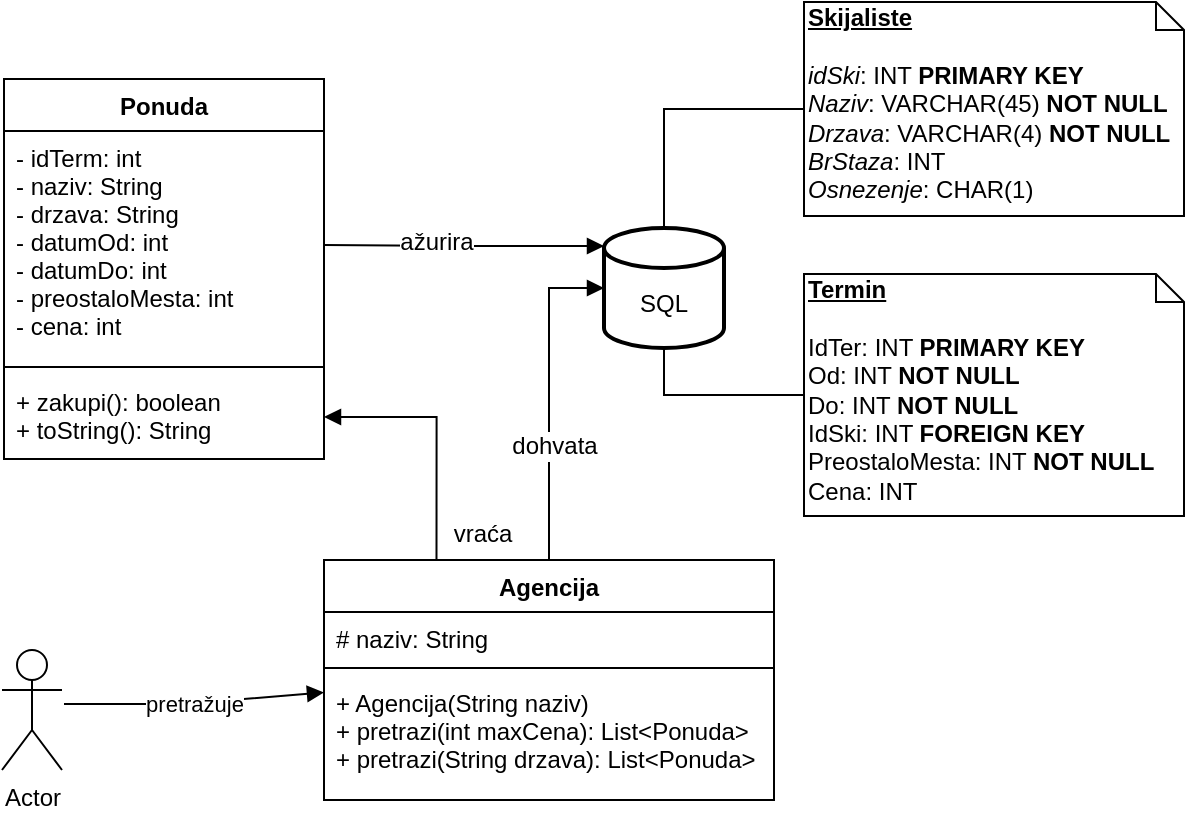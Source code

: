 <mxfile version="10.7.4" type="device"><diagram id="T2EeYLW0yqgD4FirB1f3" name="Page-1"><mxGraphModel dx="1154" dy="1863" grid="1" gridSize="10" guides="1" tooltips="1" connect="1" arrows="1" fold="1" page="1" pageScale="1" pageWidth="850" pageHeight="1100" math="0" shadow="0"><root><mxCell id="0"/><mxCell id="1" parent="0"/><mxCell id="traWc_eUQgcCEjH1AxoJ-1" value="Ponuda" style="swimlane;fontStyle=1;align=center;verticalAlign=top;childLayout=stackLayout;horizontal=1;startSize=26;horizontalStack=0;resizeParent=1;resizeParentMax=0;resizeLast=0;collapsible=1;marginBottom=0;" vertex="1" parent="1"><mxGeometry x="210" y="-658.5" width="160" height="190" as="geometry"/></mxCell><mxCell id="traWc_eUQgcCEjH1AxoJ-2" value="- idTerm: int&#xA;- naziv: String&#xA;- drzava: String&#xA;- datumOd: int&#xA;- datumDo: int&#xA;- preostaloMesta: int&#xA;- cena: int&#xA;" style="text;strokeColor=none;fillColor=none;align=left;verticalAlign=top;spacingLeft=4;spacingRight=4;overflow=hidden;rotatable=0;points=[[0,0.5],[1,0.5]];portConstraint=eastwest;" vertex="1" parent="traWc_eUQgcCEjH1AxoJ-1"><mxGeometry y="26" width="160" height="114" as="geometry"/></mxCell><mxCell id="traWc_eUQgcCEjH1AxoJ-3" value="" style="line;strokeWidth=1;fillColor=none;align=left;verticalAlign=middle;spacingTop=-1;spacingLeft=3;spacingRight=3;rotatable=0;labelPosition=right;points=[];portConstraint=eastwest;" vertex="1" parent="traWc_eUQgcCEjH1AxoJ-1"><mxGeometry y="140" width="160" height="8" as="geometry"/></mxCell><mxCell id="traWc_eUQgcCEjH1AxoJ-4" value="+ zakupi(): boolean&#xA;+ toString(): String&#xA;" style="text;strokeColor=none;fillColor=none;align=left;verticalAlign=top;spacingLeft=4;spacingRight=4;overflow=hidden;rotatable=0;points=[[0,0.5],[1,0.5]];portConstraint=eastwest;" vertex="1" parent="traWc_eUQgcCEjH1AxoJ-1"><mxGeometry y="148" width="160" height="42" as="geometry"/></mxCell><mxCell id="traWc_eUQgcCEjH1AxoJ-5" value="Agencija" style="swimlane;fontStyle=1;align=center;verticalAlign=top;childLayout=stackLayout;horizontal=1;startSize=26;horizontalStack=0;resizeParent=1;resizeParentMax=0;resizeLast=0;collapsible=1;marginBottom=0;" vertex="1" parent="1"><mxGeometry x="370" y="-418" width="225" height="120" as="geometry"/></mxCell><mxCell id="traWc_eUQgcCEjH1AxoJ-6" value="# naziv: String" style="text;strokeColor=none;fillColor=none;align=left;verticalAlign=top;spacingLeft=4;spacingRight=4;overflow=hidden;rotatable=0;points=[[0,0.5],[1,0.5]];portConstraint=eastwest;" vertex="1" parent="traWc_eUQgcCEjH1AxoJ-5"><mxGeometry y="26" width="225" height="24" as="geometry"/></mxCell><mxCell id="traWc_eUQgcCEjH1AxoJ-7" value="" style="line;strokeWidth=1;fillColor=none;align=left;verticalAlign=middle;spacingTop=-1;spacingLeft=3;spacingRight=3;rotatable=0;labelPosition=right;points=[];portConstraint=eastwest;" vertex="1" parent="traWc_eUQgcCEjH1AxoJ-5"><mxGeometry y="50" width="225" height="8" as="geometry"/></mxCell><mxCell id="traWc_eUQgcCEjH1AxoJ-8" value="+ Agencija(String naziv)&#xA;+ pretrazi(int maxCena): List&lt;Ponuda&gt;&#xA;+ pretrazi(String drzava): List&lt;Ponuda&gt;" style="text;strokeColor=none;fillColor=none;align=left;verticalAlign=top;spacingLeft=4;spacingRight=4;overflow=hidden;rotatable=0;points=[[0,0.5],[1,0.5]];portConstraint=eastwest;" vertex="1" parent="traWc_eUQgcCEjH1AxoJ-5"><mxGeometry y="58" width="225" height="62" as="geometry"/></mxCell><mxCell id="traWc_eUQgcCEjH1AxoJ-9" value="Actor" style="shape=umlActor;verticalLabelPosition=bottom;labelBackgroundColor=#ffffff;verticalAlign=top;html=1;" vertex="1" parent="1"><mxGeometry x="209" y="-373" width="30" height="60" as="geometry"/></mxCell><mxCell id="traWc_eUQgcCEjH1AxoJ-29" style="edgeStyle=orthogonalEdgeStyle;rounded=0;orthogonalLoop=1;jettySize=auto;html=1;exitX=0;exitY=0.5;exitDx=0;exitDy=0;exitPerimeter=0;entryX=0.5;entryY=0;entryDx=0;entryDy=0;endArrow=none;endFill=0;startArrow=block;startFill=1;" edge="1" parent="1" source="traWc_eUQgcCEjH1AxoJ-19" target="traWc_eUQgcCEjH1AxoJ-5"><mxGeometry relative="1" as="geometry"/></mxCell><mxCell id="traWc_eUQgcCEjH1AxoJ-41" value="dohvata" style="text;html=1;resizable=0;points=[];align=center;verticalAlign=middle;labelBackgroundColor=#ffffff;" vertex="1" connectable="0" parent="traWc_eUQgcCEjH1AxoJ-29"><mxGeometry x="0.301" y="2" relative="1" as="geometry"><mxPoint as="offset"/></mxGeometry></mxCell><mxCell id="traWc_eUQgcCEjH1AxoJ-31" style="edgeStyle=orthogonalEdgeStyle;rounded=0;orthogonalLoop=1;jettySize=auto;html=1;exitX=0;exitY=0.15;exitDx=0;exitDy=0;exitPerimeter=0;entryX=1;entryY=0.5;entryDx=0;entryDy=0;endArrow=none;endFill=0;startArrow=block;startFill=1;" edge="1" parent="1" source="traWc_eUQgcCEjH1AxoJ-19" target="traWc_eUQgcCEjH1AxoJ-2"><mxGeometry relative="1" as="geometry"/></mxCell><mxCell id="traWc_eUQgcCEjH1AxoJ-42" value="ažurira" style="text;html=1;resizable=0;points=[];align=center;verticalAlign=middle;labelBackgroundColor=#ffffff;" vertex="1" connectable="0" parent="traWc_eUQgcCEjH1AxoJ-31"><mxGeometry x="0.2" y="-2" relative="1" as="geometry"><mxPoint as="offset"/></mxGeometry></mxCell><mxCell id="traWc_eUQgcCEjH1AxoJ-19" value="&lt;br&gt;&lt;div&gt;SQL&lt;/div&gt;" style="strokeWidth=2;html=1;shape=mxgraph.flowchart.database;whiteSpace=wrap;" vertex="1" parent="1"><mxGeometry x="510" y="-584" width="60" height="60" as="geometry"/></mxCell><mxCell id="traWc_eUQgcCEjH1AxoJ-25" style="edgeStyle=orthogonalEdgeStyle;rounded=0;orthogonalLoop=1;jettySize=auto;html=1;exitX=0;exitY=0.5;exitDx=0;exitDy=0;exitPerimeter=0;entryX=0.5;entryY=0;entryDx=0;entryDy=0;entryPerimeter=0;endArrow=none;endFill=0;" edge="1" parent="1" source="traWc_eUQgcCEjH1AxoJ-20" target="traWc_eUQgcCEjH1AxoJ-19"><mxGeometry relative="1" as="geometry"/></mxCell><mxCell id="traWc_eUQgcCEjH1AxoJ-20" value="&lt;div&gt;&lt;u&gt;&lt;b&gt;Skijaliste&lt;/b&gt;&lt;/u&gt;&lt;/div&gt;&lt;div&gt;&lt;u&gt;&lt;b&gt;&lt;br&gt;&lt;/b&gt;&lt;/u&gt;&lt;/div&gt;&lt;div&gt;&lt;i&gt;idSki&lt;/i&gt;: INT &lt;b&gt;PRIMARY KEY&lt;/b&gt;&lt;br&gt;&lt;/div&gt;&lt;div&gt;&lt;i&gt;Naziv&lt;/i&gt;: VARCHAR(45) &lt;b&gt;NOT NULL&lt;/b&gt;&lt;br&gt;&lt;/div&gt;&lt;div&gt;&lt;i&gt;Drzava&lt;/i&gt;: VARCHAR(4) &lt;b&gt;NOT NULL&lt;/b&gt;&lt;br&gt;&lt;/div&gt;&lt;div&gt;&lt;i&gt;BrStaza&lt;/i&gt;: INT&lt;/div&gt;&lt;div&gt;&lt;i&gt;Osnezenje&lt;/i&gt;: CHAR(1)&lt;br&gt;&lt;/div&gt;" style="shape=note;whiteSpace=wrap;html=1;size=14;verticalAlign=top;align=left;spacingTop=-6;" vertex="1" parent="1"><mxGeometry x="610" y="-697" width="190" height="107" as="geometry"/></mxCell><mxCell id="traWc_eUQgcCEjH1AxoJ-28" style="edgeStyle=orthogonalEdgeStyle;rounded=0;orthogonalLoop=1;jettySize=auto;html=1;exitX=0;exitY=0.5;exitDx=0;exitDy=0;exitPerimeter=0;entryX=0.5;entryY=1;entryDx=0;entryDy=0;entryPerimeter=0;endArrow=none;endFill=0;" edge="1" parent="1" source="traWc_eUQgcCEjH1AxoJ-21" target="traWc_eUQgcCEjH1AxoJ-19"><mxGeometry relative="1" as="geometry"/></mxCell><mxCell id="traWc_eUQgcCEjH1AxoJ-21" value="&lt;div&gt;&lt;b&gt;&lt;u&gt;Termin&lt;/u&gt;&lt;br&gt;&lt;/b&gt;&lt;/div&gt;&lt;div&gt;&lt;br&gt;&lt;/div&gt;&lt;div&gt;IdTer: INT &lt;b&gt;PRIMARY KEY&lt;/b&gt;&lt;/div&gt;&lt;div&gt;Od: INT &lt;b&gt;NOT NULL&lt;/b&gt;&lt;/div&gt;&lt;div&gt;Do: INT &lt;b&gt;NOT NULL&lt;/b&gt;&lt;/div&gt;&lt;div&gt;IdSki: INT &lt;b&gt;FOREIGN KEY&lt;/b&gt;&lt;/div&gt;&lt;div&gt;PreostaloMesta: INT &lt;b&gt;NOT NULL&lt;/b&gt;&lt;br&gt;&lt;/div&gt;&lt;div&gt;Cena: INT&lt;br&gt;&lt;/div&gt;" style="shape=note;whiteSpace=wrap;html=1;size=14;verticalAlign=top;align=left;spacingTop=-6;" vertex="1" parent="1"><mxGeometry x="610" y="-561" width="190" height="121" as="geometry"/></mxCell><mxCell id="traWc_eUQgcCEjH1AxoJ-35" value="pretražuje" style="endArrow=block;html=1;endFill=1;" edge="1" parent="1"><mxGeometry width="50" height="50" relative="1" as="geometry"><mxPoint x="240" y="-346" as="sourcePoint"/><mxPoint x="370" y="-351.753" as="targetPoint"/><Array as="points"><mxPoint x="300" y="-346"/></Array></mxGeometry></mxCell><mxCell id="traWc_eUQgcCEjH1AxoJ-48" style="edgeStyle=orthogonalEdgeStyle;rounded=0;orthogonalLoop=1;jettySize=auto;html=1;exitX=1;exitY=0.5;exitDx=0;exitDy=0;entryX=0.25;entryY=0;entryDx=0;entryDy=0;endArrow=none;endFill=0;startArrow=block;startFill=1;" edge="1" parent="1" source="traWc_eUQgcCEjH1AxoJ-4" target="traWc_eUQgcCEjH1AxoJ-5"><mxGeometry relative="1" as="geometry"/></mxCell><mxCell id="traWc_eUQgcCEjH1AxoJ-49" value="vraća" style="text;html=1;resizable=0;points=[];align=center;verticalAlign=middle;labelBackgroundColor=#ffffff;" vertex="1" connectable="0" parent="traWc_eUQgcCEjH1AxoJ-48"><mxGeometry x="-0.228" y="-29" relative="1" as="geometry"><mxPoint x="29" y="29" as="offset"/></mxGeometry></mxCell></root></mxGraphModel></diagram></mxfile>
